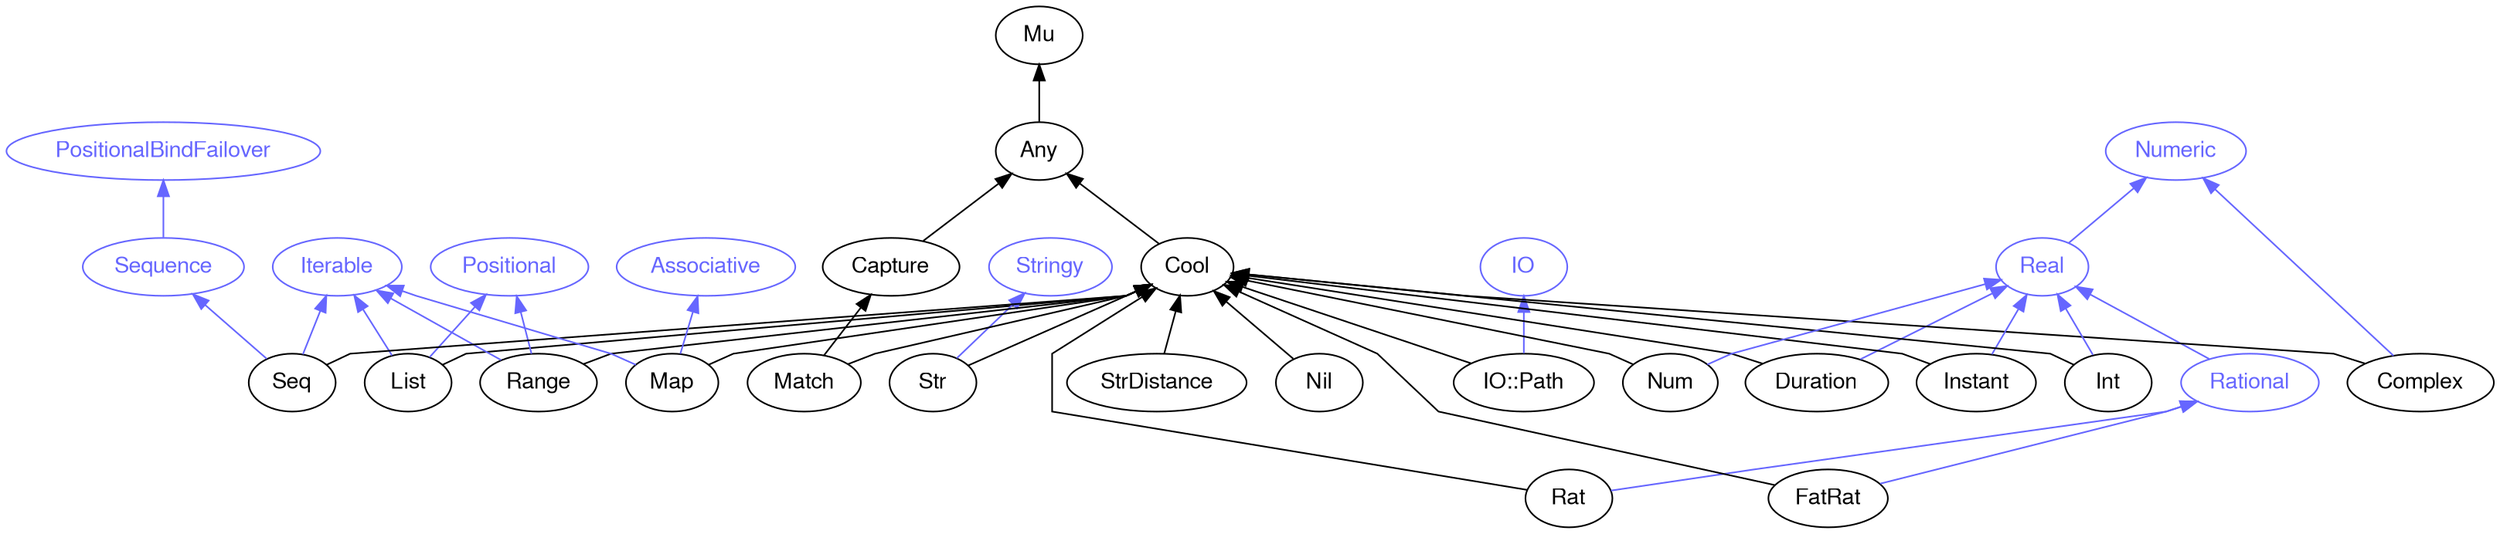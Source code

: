 digraph "perl6-type-graph" {
    rankdir=BT;
    splines=polyline;
    overlap=false; 
    // Types
    "Cool" [color="#000000", fontcolor="#000000", href="/type/Cool", fontname="FreeSans"];
    "Mu" [color="#000000", fontcolor="#000000", href="/type/Mu", fontname="FreeSans"];
    "Any" [color="#000000", fontcolor="#000000", href="/type/Any", fontname="FreeSans"];
    "Nil" [color="#000000", fontcolor="#000000", href="/type/Nil", fontname="FreeSans"];
    "Positional" [color="#6666FF", fontcolor="#6666FF", href="/type/Positional", fontname="FreeSans"];
    "Iterable" [color="#6666FF", fontcolor="#6666FF", href="/type/Iterable", fontname="FreeSans"];
    "List" [color="#000000", fontcolor="#000000", href="/type/List", fontname="FreeSans"];
    "Stringy" [color="#6666FF", fontcolor="#6666FF", href="/type/Stringy", fontname="FreeSans"];
    "Str" [color="#000000", fontcolor="#000000", href="/type/Str", fontname="FreeSans"];
    "IO" [color="#6666FF", fontcolor="#6666FF", href="/type/IO", fontname="FreeSans"];
    "IO::Path" [color="#000000", fontcolor="#000000", href="/type/IO::Path", fontname="FreeSans"];
    "Numeric" [color="#6666FF", fontcolor="#6666FF", href="/type/Numeric", fontname="FreeSans"];
    "Real" [color="#6666FF", fontcolor="#6666FF", href="/type/Real", fontname="FreeSans"];
    "Rational" [color="#6666FF", fontcolor="#6666FF", href="/type/Rational", fontname="FreeSans"];
    "Rat" [color="#000000", fontcolor="#000000", href="/type/Rat", fontname="FreeSans"];
    "Duration" [color="#000000", fontcolor="#000000", href="/type/Duration", fontname="FreeSans"];
    "Complex" [color="#000000", fontcolor="#000000", href="/type/Complex", fontname="FreeSans"];
    "FatRat" [color="#000000", fontcolor="#000000", href="/type/FatRat", fontname="FreeSans"];
    "Instant" [color="#000000", fontcolor="#000000", href="/type/Instant", fontname="FreeSans"];
    "Capture" [color="#000000", fontcolor="#000000", href="/type/Capture", fontname="FreeSans"];
    "Match" [color="#000000", fontcolor="#000000", href="/type/Match", fontname="FreeSans"];
    "StrDistance" [color="#000000", fontcolor="#000000", href="/type/StrDistance", fontname="FreeSans"];
    "Range" [color="#000000", fontcolor="#000000", href="/type/Range", fontname="FreeSans"];
    "PositionalBindFailover" [color="#6666FF", fontcolor="#6666FF", href="/type/PositionalBindFailover", fontname="FreeSans"];
    "Sequence" [color="#6666FF", fontcolor="#6666FF", href="/type/Sequence", fontname="FreeSans"];
    "Seq" [color="#000000", fontcolor="#000000", href="/type/Seq", fontname="FreeSans"];
    "Associative" [color="#6666FF", fontcolor="#6666FF", href="/type/Associative", fontname="FreeSans"];
    "Map" [color="#000000", fontcolor="#000000", href="/type/Map", fontname="FreeSans"];
    "Int" [color="#000000", fontcolor="#000000", href="/type/Int", fontname="FreeSans"];
    "Num" [color="#000000", fontcolor="#000000", href="/type/Num", fontname="FreeSans"];

    // Superclasses
    "Cool" -> "Any" [color="#000000"];
    "Any" -> "Mu" [color="#000000"];
    "Nil" -> "Cool" [color="#000000"];
    "List" -> "Cool" [color="#000000"];
    "Str" -> "Cool" [color="#000000"];
    "IO::Path" -> "Cool" [color="#000000"];
    "Rat" -> "Cool" [color="#000000"];
    "Duration" -> "Cool" [color="#000000"];
    "Complex" -> "Cool" [color="#000000"];
    "FatRat" -> "Cool" [color="#000000"];
    "Instant" -> "Cool" [color="#000000"];
    "Capture" -> "Any" [color="#000000"];
    "Match" -> "Capture" [color="#000000"];
    "Match" -> "Cool" [color="#000000"];
    "StrDistance" -> "Cool" [color="#000000"];
    "Range" -> "Cool" [color="#000000"];
    "Seq" -> "Cool" [color="#000000"];
    "Map" -> "Cool" [color="#000000"];
    "Int" -> "Cool" [color="#000000"];
    "Num" -> "Cool" [color="#000000"];

    // Roles
    "List" -> "Positional" [color="#6666FF"];
    "List" -> "Iterable" [color="#6666FF"];
    "Str" -> "Stringy" [color="#6666FF"];
    "IO::Path" -> "IO" [color="#6666FF"];
    "Real" -> "Numeric" [color="#6666FF"];
    "Rational" -> "Real" [color="#6666FF"];
    "Rat" -> "Rational" [color="#6666FF"];
    "Duration" -> "Real" [color="#6666FF"];
    "Complex" -> "Numeric" [color="#6666FF"];
    "FatRat" -> "Rational" [color="#6666FF"];
    "Instant" -> "Real" [color="#6666FF"];
    "Range" -> "Positional" [color="#6666FF"];
    "Range" -> "Iterable" [color="#6666FF"];
    "Sequence" -> "PositionalBindFailover" [color="#6666FF"];
    "Seq" -> "Iterable" [color="#6666FF"];
    "Seq" -> "Sequence" [color="#6666FF"];
    "Map" -> "Iterable" [color="#6666FF"];
    "Map" -> "Associative" [color="#6666FF"];
    "Int" -> "Real" [color="#6666FF"];
    "Num" -> "Real" [color="#6666FF"];
}
